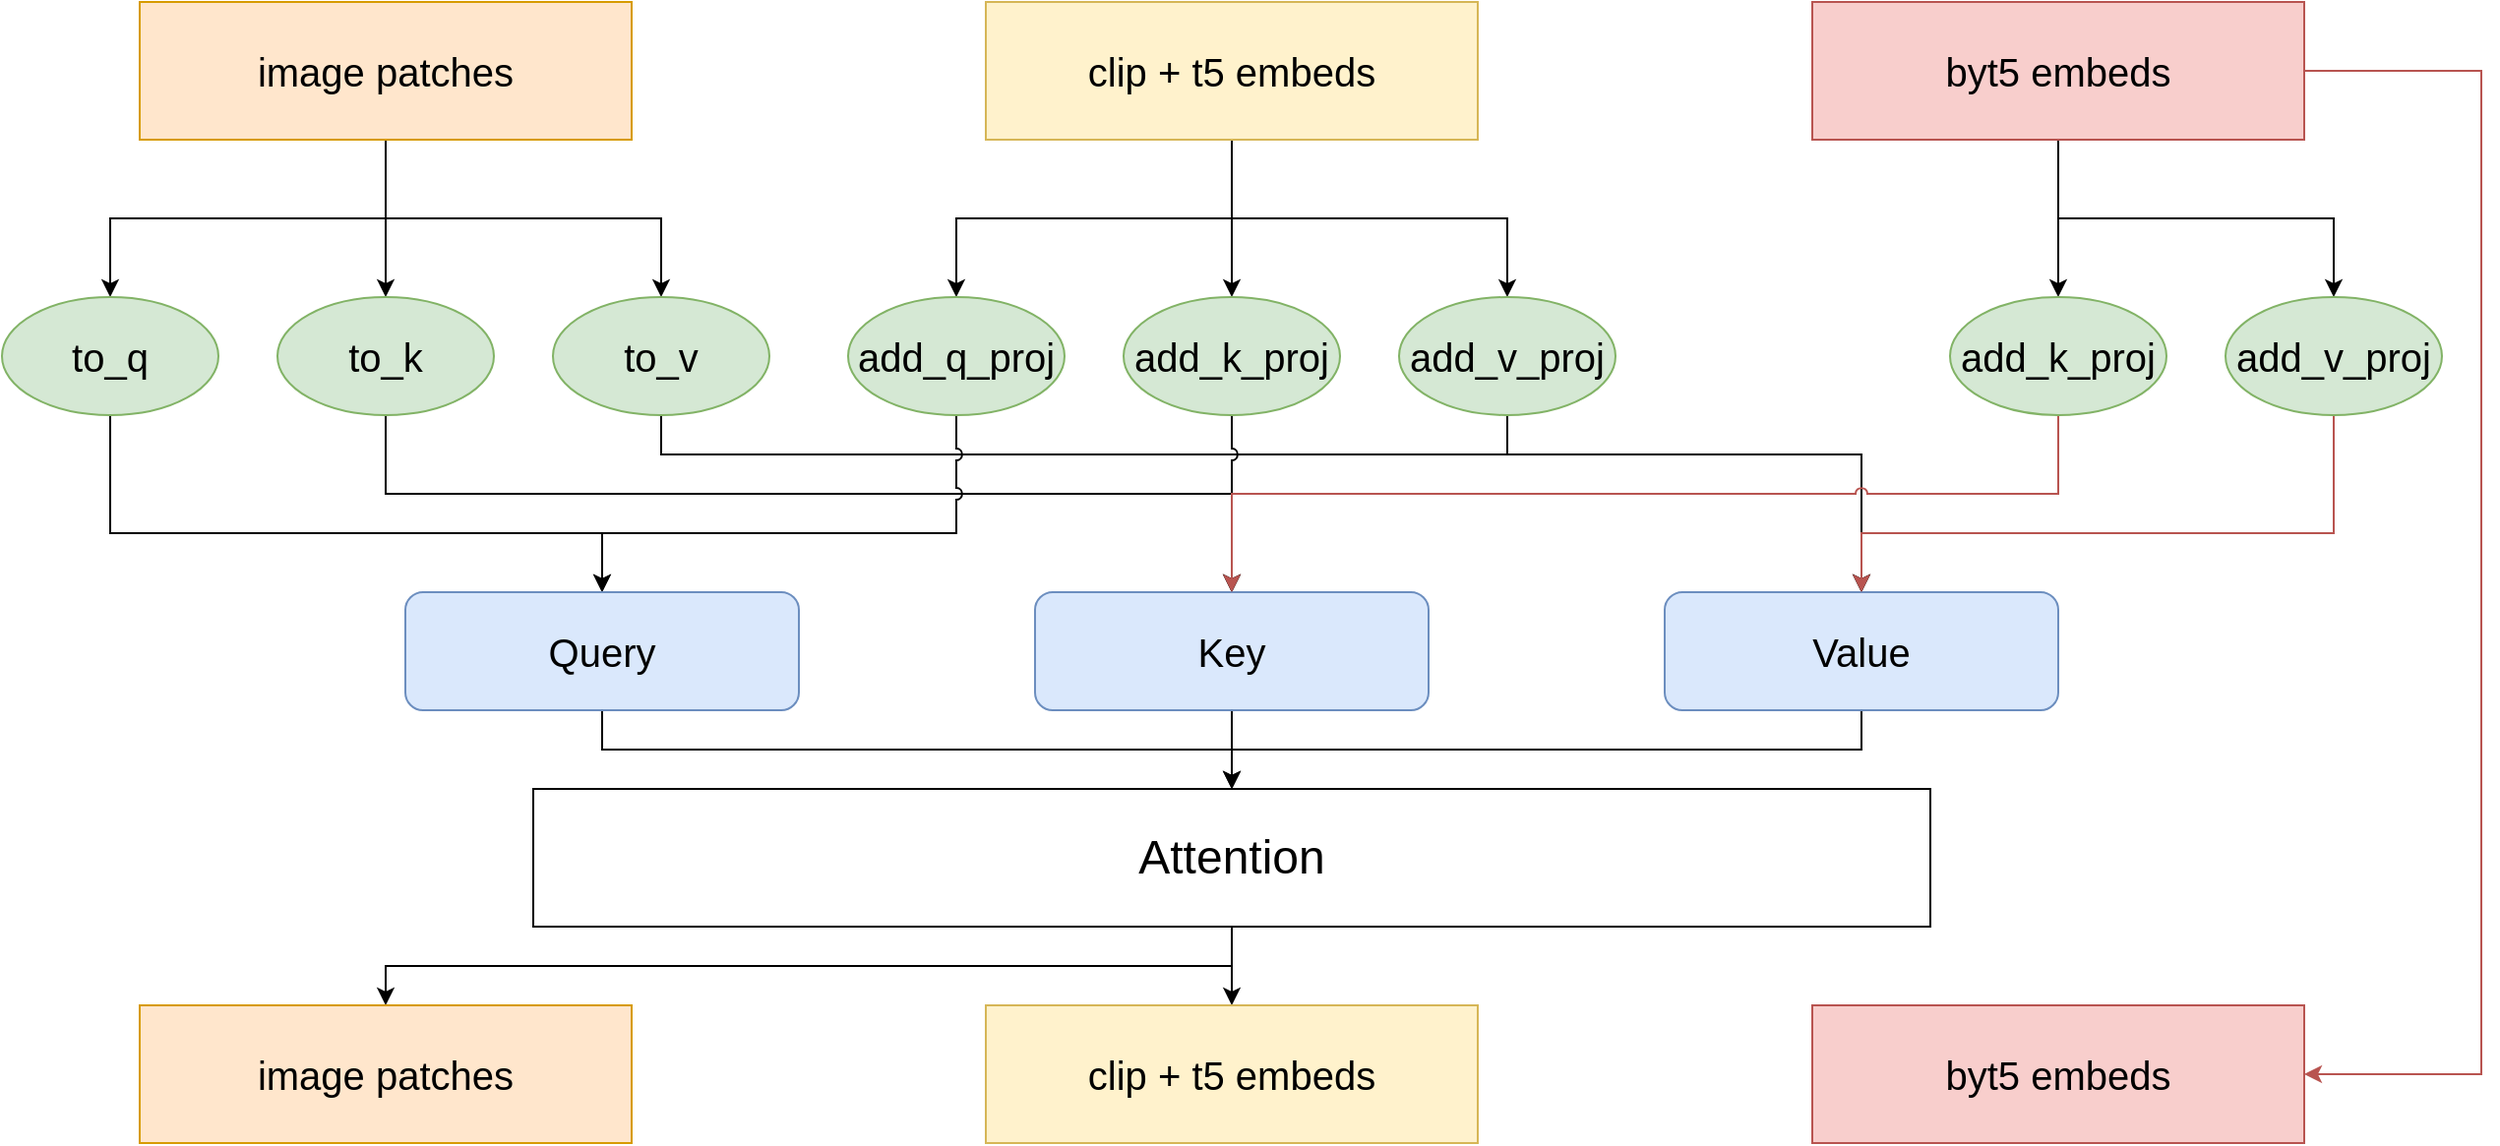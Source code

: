 <mxfile version="24.6.2" type="github">
  <diagram name="第 1 页" id="HEX5fU9RVIQqEIzlnjxo">
    <mxGraphModel dx="1988" dy="1111" grid="1" gridSize="10" guides="1" tooltips="1" connect="1" arrows="1" fold="1" page="0" pageScale="1" pageWidth="827" pageHeight="1169" math="0" shadow="0">
      <root>
        <mxCell id="0" />
        <mxCell id="1" parent="0" />
        <mxCell id="TOTLA-AlnjFIG-S2eajY-12" style="edgeStyle=orthogonalEdgeStyle;rounded=0;orthogonalLoop=1;jettySize=auto;html=1;" parent="1" source="TOTLA-AlnjFIG-S2eajY-1" target="TOTLA-AlnjFIG-S2eajY-4" edge="1">
          <mxGeometry relative="1" as="geometry" />
        </mxCell>
        <mxCell id="TOTLA-AlnjFIG-S2eajY-13" style="edgeStyle=orthogonalEdgeStyle;rounded=0;orthogonalLoop=1;jettySize=auto;html=1;" parent="1" source="TOTLA-AlnjFIG-S2eajY-1" target="TOTLA-AlnjFIG-S2eajY-5" edge="1">
          <mxGeometry relative="1" as="geometry" />
        </mxCell>
        <mxCell id="TOTLA-AlnjFIG-S2eajY-14" style="edgeStyle=orthogonalEdgeStyle;rounded=0;orthogonalLoop=1;jettySize=auto;html=1;" parent="1" source="TOTLA-AlnjFIG-S2eajY-1" target="TOTLA-AlnjFIG-S2eajY-6" edge="1">
          <mxGeometry relative="1" as="geometry" />
        </mxCell>
        <mxCell id="TOTLA-AlnjFIG-S2eajY-1" value="&lt;font style=&quot;font-size: 20px;&quot;&gt;image patches&lt;/font&gt;" style="rounded=0;whiteSpace=wrap;html=1;fillColor=#ffe6cc;strokeColor=#d79b00;" parent="1" vertex="1">
          <mxGeometry x="-170" y="330" width="250" height="70" as="geometry" />
        </mxCell>
        <mxCell id="TOTLA-AlnjFIG-S2eajY-18" style="edgeStyle=orthogonalEdgeStyle;rounded=0;orthogonalLoop=1;jettySize=auto;html=1;exitX=0.5;exitY=1;exitDx=0;exitDy=0;entryX=0.5;entryY=0;entryDx=0;entryDy=0;" parent="1" source="TOTLA-AlnjFIG-S2eajY-2" target="TOTLA-AlnjFIG-S2eajY-7" edge="1">
          <mxGeometry relative="1" as="geometry" />
        </mxCell>
        <mxCell id="TOTLA-AlnjFIG-S2eajY-19" style="edgeStyle=orthogonalEdgeStyle;rounded=0;orthogonalLoop=1;jettySize=auto;html=1;exitX=0.5;exitY=1;exitDx=0;exitDy=0;entryX=0.5;entryY=0;entryDx=0;entryDy=0;" parent="1" source="TOTLA-AlnjFIG-S2eajY-2" target="TOTLA-AlnjFIG-S2eajY-8" edge="1">
          <mxGeometry relative="1" as="geometry" />
        </mxCell>
        <mxCell id="TOTLA-AlnjFIG-S2eajY-20" style="edgeStyle=orthogonalEdgeStyle;rounded=0;orthogonalLoop=1;jettySize=auto;html=1;exitX=0.5;exitY=1;exitDx=0;exitDy=0;entryX=0.5;entryY=0;entryDx=0;entryDy=0;" parent="1" source="TOTLA-AlnjFIG-S2eajY-2" target="TOTLA-AlnjFIG-S2eajY-9" edge="1">
          <mxGeometry relative="1" as="geometry" />
        </mxCell>
        <mxCell id="TOTLA-AlnjFIG-S2eajY-2" value="&lt;font style=&quot;font-size: 20px;&quot;&gt;clip + t5 embeds&lt;/font&gt;" style="rounded=0;whiteSpace=wrap;html=1;fillColor=#fff2cc;strokeColor=#d6b656;" parent="1" vertex="1">
          <mxGeometry x="260" y="330" width="250" height="70" as="geometry" />
        </mxCell>
        <mxCell id="TOTLA-AlnjFIG-S2eajY-40" style="edgeStyle=orthogonalEdgeStyle;rounded=0;orthogonalLoop=1;jettySize=auto;html=1;exitX=0.5;exitY=1;exitDx=0;exitDy=0;entryX=0.5;entryY=0;entryDx=0;entryDy=0;jumpStyle=arc;" parent="1" source="TOTLA-AlnjFIG-S2eajY-4" target="TOTLA-AlnjFIG-S2eajY-24" edge="1">
          <mxGeometry relative="1" as="geometry">
            <Array as="points">
              <mxPoint x="-185" y="600" />
              <mxPoint x="65" y="600" />
            </Array>
          </mxGeometry>
        </mxCell>
        <mxCell id="TOTLA-AlnjFIG-S2eajY-4" value="&lt;font style=&quot;font-size: 20px;&quot;&gt;to_q&lt;/font&gt;" style="ellipse;whiteSpace=wrap;html=1;fillColor=#d5e8d4;strokeColor=#82b366;" parent="1" vertex="1">
          <mxGeometry x="-240" y="480" width="110" height="60" as="geometry" />
        </mxCell>
        <mxCell id="TOTLA-AlnjFIG-S2eajY-42" style="edgeStyle=orthogonalEdgeStyle;rounded=0;orthogonalLoop=1;jettySize=auto;html=1;exitX=0.5;exitY=1;exitDx=0;exitDy=0;entryX=0.5;entryY=0;entryDx=0;entryDy=0;jumpStyle=arc;" parent="1" source="TOTLA-AlnjFIG-S2eajY-5" target="TOTLA-AlnjFIG-S2eajY-25" edge="1">
          <mxGeometry relative="1" as="geometry">
            <Array as="points">
              <mxPoint x="-45" y="580" />
              <mxPoint x="385" y="580" />
            </Array>
          </mxGeometry>
        </mxCell>
        <mxCell id="TOTLA-AlnjFIG-S2eajY-5" value="&lt;font style=&quot;font-size: 20px;&quot;&gt;to_k&lt;/font&gt;" style="ellipse;whiteSpace=wrap;html=1;fillColor=#d5e8d4;strokeColor=#82b366;" parent="1" vertex="1">
          <mxGeometry x="-100" y="480" width="110" height="60" as="geometry" />
        </mxCell>
        <mxCell id="TOTLA-AlnjFIG-S2eajY-43" style="edgeStyle=orthogonalEdgeStyle;rounded=0;orthogonalLoop=1;jettySize=auto;html=1;exitX=0.5;exitY=1;exitDx=0;exitDy=0;entryX=0.5;entryY=0;entryDx=0;entryDy=0;jumpStyle=arc;" parent="1" source="TOTLA-AlnjFIG-S2eajY-6" target="TOTLA-AlnjFIG-S2eajY-26" edge="1">
          <mxGeometry relative="1" as="geometry">
            <Array as="points">
              <mxPoint x="95" y="560" />
              <mxPoint x="705" y="560" />
            </Array>
          </mxGeometry>
        </mxCell>
        <mxCell id="TOTLA-AlnjFIG-S2eajY-6" value="&lt;font style=&quot;font-size: 20px;&quot;&gt;to_v&lt;/font&gt;" style="ellipse;whiteSpace=wrap;html=1;fillColor=#d5e8d4;strokeColor=#82b366;" parent="1" vertex="1">
          <mxGeometry x="40" y="480" width="110" height="60" as="geometry" />
        </mxCell>
        <mxCell id="TOTLA-AlnjFIG-S2eajY-41" style="edgeStyle=orthogonalEdgeStyle;rounded=0;orthogonalLoop=1;jettySize=auto;html=1;exitX=0.5;exitY=1;exitDx=0;exitDy=0;entryX=0.5;entryY=0;entryDx=0;entryDy=0;jumpStyle=arc;" parent="1" source="TOTLA-AlnjFIG-S2eajY-7" target="TOTLA-AlnjFIG-S2eajY-24" edge="1">
          <mxGeometry relative="1" as="geometry">
            <Array as="points">
              <mxPoint x="245" y="600" />
              <mxPoint x="65" y="600" />
            </Array>
          </mxGeometry>
        </mxCell>
        <mxCell id="TOTLA-AlnjFIG-S2eajY-7" value="&lt;font style=&quot;font-size: 20px;&quot;&gt;add_q_proj&lt;/font&gt;" style="ellipse;whiteSpace=wrap;html=1;fillColor=#d5e8d4;strokeColor=#82b366;" parent="1" vertex="1">
          <mxGeometry x="190" y="480" width="110" height="60" as="geometry" />
        </mxCell>
        <mxCell id="TOTLA-AlnjFIG-S2eajY-44" style="edgeStyle=orthogonalEdgeStyle;rounded=0;orthogonalLoop=1;jettySize=auto;html=1;exitX=0.5;exitY=1;exitDx=0;exitDy=0;entryX=0.5;entryY=0;entryDx=0;entryDy=0;jumpStyle=arc;" parent="1" source="TOTLA-AlnjFIG-S2eajY-8" target="TOTLA-AlnjFIG-S2eajY-25" edge="1">
          <mxGeometry relative="1" as="geometry" />
        </mxCell>
        <mxCell id="TOTLA-AlnjFIG-S2eajY-8" value="&lt;span style=&quot;font-size: 20px;&quot;&gt;add_k_proj&lt;/span&gt;" style="ellipse;whiteSpace=wrap;html=1;fillColor=#d5e8d4;strokeColor=#82b366;" parent="1" vertex="1">
          <mxGeometry x="330" y="480" width="110" height="60" as="geometry" />
        </mxCell>
        <mxCell id="TOTLA-AlnjFIG-S2eajY-45" style="edgeStyle=orthogonalEdgeStyle;rounded=0;orthogonalLoop=1;jettySize=auto;html=1;exitX=0.5;exitY=1;exitDx=0;exitDy=0;entryX=0.5;entryY=0;entryDx=0;entryDy=0;jumpStyle=arc;" parent="1" source="TOTLA-AlnjFIG-S2eajY-9" target="TOTLA-AlnjFIG-S2eajY-26" edge="1">
          <mxGeometry relative="1" as="geometry">
            <Array as="points">
              <mxPoint x="525" y="560" />
              <mxPoint x="705" y="560" />
            </Array>
          </mxGeometry>
        </mxCell>
        <mxCell id="TOTLA-AlnjFIG-S2eajY-9" value="&lt;span style=&quot;font-size: 20px;&quot;&gt;add_v_proj&lt;/span&gt;" style="ellipse;whiteSpace=wrap;html=1;fillColor=#d5e8d4;strokeColor=#82b366;" parent="1" vertex="1">
          <mxGeometry x="470" y="480" width="110" height="60" as="geometry" />
        </mxCell>
        <mxCell id="TOTLA-AlnjFIG-S2eajY-50" style="edgeStyle=orthogonalEdgeStyle;rounded=0;orthogonalLoop=1;jettySize=auto;html=1;exitX=0.5;exitY=1;exitDx=0;exitDy=0;" parent="1" source="TOTLA-AlnjFIG-S2eajY-24" target="TOTLA-AlnjFIG-S2eajY-48" edge="1">
          <mxGeometry relative="1" as="geometry" />
        </mxCell>
        <mxCell id="TOTLA-AlnjFIG-S2eajY-24" value="&lt;font style=&quot;font-size: 20px;&quot;&gt;Query&lt;/font&gt;" style="rounded=1;whiteSpace=wrap;html=1;fillColor=#dae8fc;strokeColor=#6c8ebf;" parent="1" vertex="1">
          <mxGeometry x="-35" y="630" width="200" height="60" as="geometry" />
        </mxCell>
        <mxCell id="TOTLA-AlnjFIG-S2eajY-52" style="edgeStyle=orthogonalEdgeStyle;rounded=0;orthogonalLoop=1;jettySize=auto;html=1;exitX=0.5;exitY=1;exitDx=0;exitDy=0;entryX=0.5;entryY=0;entryDx=0;entryDy=0;" parent="1" source="TOTLA-AlnjFIG-S2eajY-25" target="TOTLA-AlnjFIG-S2eajY-48" edge="1">
          <mxGeometry relative="1" as="geometry" />
        </mxCell>
        <mxCell id="TOTLA-AlnjFIG-S2eajY-25" value="&lt;font style=&quot;font-size: 20px;&quot;&gt;Key&lt;/font&gt;" style="rounded=1;whiteSpace=wrap;html=1;fillColor=#dae8fc;strokeColor=#6c8ebf;" parent="1" vertex="1">
          <mxGeometry x="285" y="630" width="200" height="60" as="geometry" />
        </mxCell>
        <mxCell id="TOTLA-AlnjFIG-S2eajY-53" style="edgeStyle=orthogonalEdgeStyle;rounded=0;orthogonalLoop=1;jettySize=auto;html=1;exitX=0.5;exitY=1;exitDx=0;exitDy=0;entryX=0.5;entryY=0;entryDx=0;entryDy=0;" parent="1" source="TOTLA-AlnjFIG-S2eajY-26" target="TOTLA-AlnjFIG-S2eajY-48" edge="1">
          <mxGeometry relative="1" as="geometry" />
        </mxCell>
        <mxCell id="TOTLA-AlnjFIG-S2eajY-26" value="&lt;font style=&quot;font-size: 20px;&quot;&gt;Value&lt;/font&gt;" style="rounded=1;whiteSpace=wrap;html=1;fillColor=#dae8fc;strokeColor=#6c8ebf;" parent="1" vertex="1">
          <mxGeometry x="605" y="630" width="200" height="60" as="geometry" />
        </mxCell>
        <mxCell id="TOTLA-AlnjFIG-S2eajY-34" style="edgeStyle=orthogonalEdgeStyle;rounded=0;orthogonalLoop=1;jettySize=auto;html=1;exitX=0.5;exitY=1;exitDx=0;exitDy=0;entryX=0.5;entryY=0;entryDx=0;entryDy=0;" parent="1" source="TOTLA-AlnjFIG-S2eajY-36" target="TOTLA-AlnjFIG-S2eajY-38" edge="1">
          <mxGeometry relative="1" as="geometry" />
        </mxCell>
        <mxCell id="TOTLA-AlnjFIG-S2eajY-35" style="edgeStyle=orthogonalEdgeStyle;rounded=0;orthogonalLoop=1;jettySize=auto;html=1;exitX=0.5;exitY=1;exitDx=0;exitDy=0;entryX=0.5;entryY=0;entryDx=0;entryDy=0;" parent="1" source="TOTLA-AlnjFIG-S2eajY-36" target="TOTLA-AlnjFIG-S2eajY-39" edge="1">
          <mxGeometry relative="1" as="geometry" />
        </mxCell>
        <mxCell id="TOTLA-AlnjFIG-S2eajY-59" style="edgeStyle=orthogonalEdgeStyle;rounded=0;orthogonalLoop=1;jettySize=auto;html=1;exitX=1;exitY=0.5;exitDx=0;exitDy=0;entryX=1;entryY=0.5;entryDx=0;entryDy=0;fillColor=#f8cecc;strokeColor=#b85450;" parent="1" source="TOTLA-AlnjFIG-S2eajY-36" target="TOTLA-AlnjFIG-S2eajY-58" edge="1">
          <mxGeometry relative="1" as="geometry">
            <Array as="points">
              <mxPoint x="1020" y="365" />
              <mxPoint x="1020" y="875" />
            </Array>
          </mxGeometry>
        </mxCell>
        <mxCell id="TOTLA-AlnjFIG-S2eajY-36" value="&lt;font style=&quot;font-size: 20px;&quot;&gt;byt5 embeds&lt;/font&gt;" style="rounded=0;whiteSpace=wrap;html=1;fillColor=#f8cecc;strokeColor=#b85450;" parent="1" vertex="1">
          <mxGeometry x="680" y="330" width="250" height="70" as="geometry" />
        </mxCell>
        <mxCell id="TOTLA-AlnjFIG-S2eajY-46" style="edgeStyle=orthogonalEdgeStyle;rounded=0;orthogonalLoop=1;jettySize=auto;html=1;exitX=0.5;exitY=1;exitDx=0;exitDy=0;entryX=0.5;entryY=0;entryDx=0;entryDy=0;fillColor=#f8cecc;strokeColor=#b85450;jumpStyle=arc;" parent="1" source="TOTLA-AlnjFIG-S2eajY-38" target="TOTLA-AlnjFIG-S2eajY-25" edge="1">
          <mxGeometry relative="1" as="geometry">
            <Array as="points">
              <mxPoint x="805" y="580" />
              <mxPoint x="385" y="580" />
            </Array>
          </mxGeometry>
        </mxCell>
        <mxCell id="TOTLA-AlnjFIG-S2eajY-38" value="&lt;span style=&quot;font-size: 20px;&quot;&gt;add_k_proj&lt;/span&gt;" style="ellipse;whiteSpace=wrap;html=1;fillColor=#d5e8d4;strokeColor=#82b366;" parent="1" vertex="1">
          <mxGeometry x="750" y="480" width="110" height="60" as="geometry" />
        </mxCell>
        <mxCell id="TOTLA-AlnjFIG-S2eajY-47" style="edgeStyle=orthogonalEdgeStyle;rounded=0;orthogonalLoop=1;jettySize=auto;html=1;exitX=0.5;exitY=1;exitDx=0;exitDy=0;entryX=0.5;entryY=0;entryDx=0;entryDy=0;fillColor=#f8cecc;strokeColor=#b85450;jumpStyle=arc;" parent="1" source="TOTLA-AlnjFIG-S2eajY-39" target="TOTLA-AlnjFIG-S2eajY-26" edge="1">
          <mxGeometry relative="1" as="geometry">
            <Array as="points">
              <mxPoint x="945" y="600" />
              <mxPoint x="705" y="600" />
            </Array>
          </mxGeometry>
        </mxCell>
        <mxCell id="TOTLA-AlnjFIG-S2eajY-39" value="&lt;span style=&quot;font-size: 20px;&quot;&gt;add_v_proj&lt;/span&gt;" style="ellipse;whiteSpace=wrap;html=1;fillColor=#d5e8d4;strokeColor=#82b366;" parent="1" vertex="1">
          <mxGeometry x="890" y="480" width="110" height="60" as="geometry" />
        </mxCell>
        <mxCell id="TOTLA-AlnjFIG-S2eajY-56" style="edgeStyle=orthogonalEdgeStyle;rounded=0;orthogonalLoop=1;jettySize=auto;html=1;exitX=0.5;exitY=1;exitDx=0;exitDy=0;" parent="1" source="TOTLA-AlnjFIG-S2eajY-48" target="TOTLA-AlnjFIG-S2eajY-54" edge="1">
          <mxGeometry relative="1" as="geometry" />
        </mxCell>
        <mxCell id="TOTLA-AlnjFIG-S2eajY-57" style="edgeStyle=orthogonalEdgeStyle;rounded=0;orthogonalLoop=1;jettySize=auto;html=1;exitX=0.5;exitY=1;exitDx=0;exitDy=0;entryX=0.5;entryY=0;entryDx=0;entryDy=0;" parent="1" source="TOTLA-AlnjFIG-S2eajY-48" target="TOTLA-AlnjFIG-S2eajY-55" edge="1">
          <mxGeometry relative="1" as="geometry" />
        </mxCell>
        <mxCell id="TOTLA-AlnjFIG-S2eajY-48" value="&lt;font style=&quot;font-size: 24px;&quot;&gt;Attention&lt;/font&gt;" style="rounded=0;whiteSpace=wrap;html=1;" parent="1" vertex="1">
          <mxGeometry x="30" y="730" width="710" height="70" as="geometry" />
        </mxCell>
        <mxCell id="TOTLA-AlnjFIG-S2eajY-54" value="&lt;font style=&quot;font-size: 20px;&quot;&gt;image patches&lt;/font&gt;" style="rounded=0;whiteSpace=wrap;html=1;fillColor=#ffe6cc;strokeColor=#d79b00;" parent="1" vertex="1">
          <mxGeometry x="-170" y="840" width="250" height="70" as="geometry" />
        </mxCell>
        <mxCell id="TOTLA-AlnjFIG-S2eajY-55" value="&lt;font style=&quot;font-size: 20px;&quot;&gt;clip + t5 embeds&lt;/font&gt;" style="rounded=0;whiteSpace=wrap;html=1;fillColor=#fff2cc;strokeColor=#d6b656;" parent="1" vertex="1">
          <mxGeometry x="260" y="840" width="250" height="70" as="geometry" />
        </mxCell>
        <mxCell id="TOTLA-AlnjFIG-S2eajY-58" value="&lt;font style=&quot;font-size: 20px;&quot;&gt;byt5 embeds&lt;/font&gt;" style="rounded=0;whiteSpace=wrap;html=1;fillColor=#f8cecc;strokeColor=#b85450;" parent="1" vertex="1">
          <mxGeometry x="680" y="840" width="250" height="70" as="geometry" />
        </mxCell>
      </root>
    </mxGraphModel>
  </diagram>
</mxfile>
